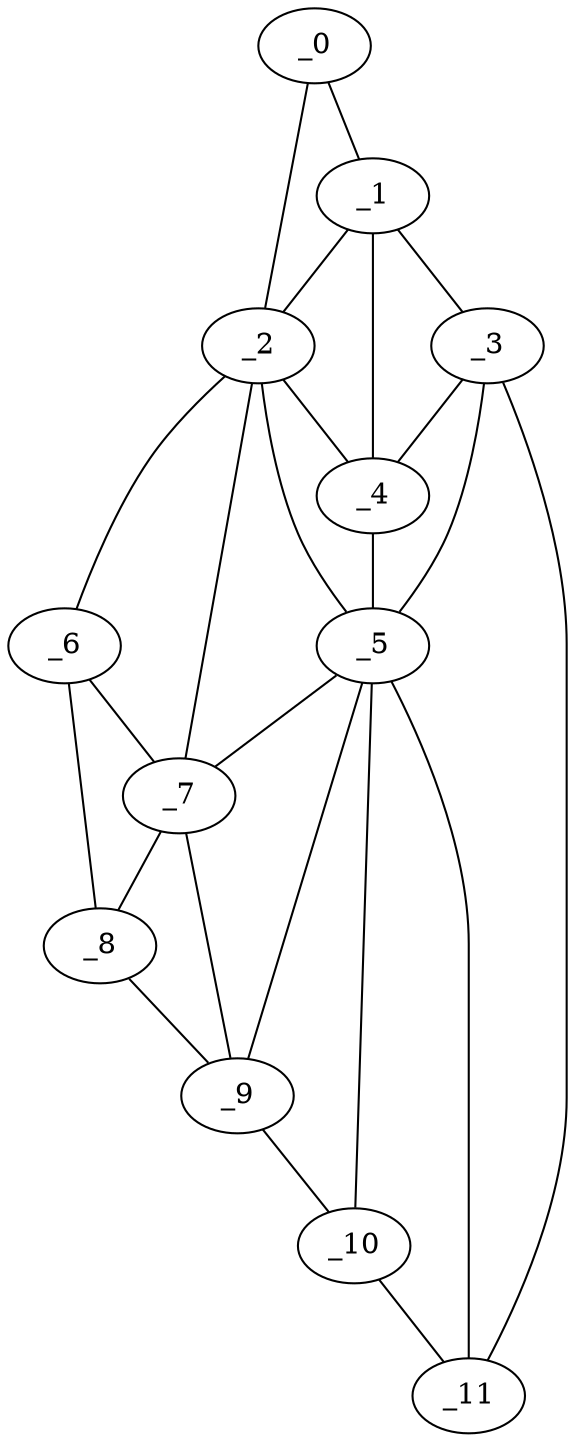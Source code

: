 graph "obj53__150.gxl" {
	_0	 [x=11,
		y=31];
	_1	 [x=37,
		y=84];
	_0 -- _1	 [valence=1];
	_2	 [x=42,
		y=28];
	_0 -- _2	 [valence=1];
	_1 -- _2	 [valence=1];
	_3	 [x=46,
		y=93];
	_1 -- _3	 [valence=1];
	_4	 [x=51,
		y=87];
	_1 -- _4	 [valence=2];
	_2 -- _4	 [valence=1];
	_5	 [x=70,
		y=89];
	_2 -- _5	 [valence=2];
	_6	 [x=92,
		y=25];
	_2 -- _6	 [valence=1];
	_7	 [x=97,
		y=35];
	_2 -- _7	 [valence=1];
	_3 -- _4	 [valence=1];
	_3 -- _5	 [valence=2];
	_11	 [x=123,
		y=90];
	_3 -- _11	 [valence=1];
	_4 -- _5	 [valence=2];
	_5 -- _7	 [valence=2];
	_9	 [x=117,
		y=59];
	_5 -- _9	 [valence=2];
	_10	 [x=121,
		y=77];
	_5 -- _10	 [valence=2];
	_5 -- _11	 [valence=1];
	_6 -- _7	 [valence=1];
	_8	 [x=114,
		y=49];
	_6 -- _8	 [valence=1];
	_7 -- _8	 [valence=2];
	_7 -- _9	 [valence=1];
	_8 -- _9	 [valence=1];
	_9 -- _10	 [valence=1];
	_10 -- _11	 [valence=1];
}
